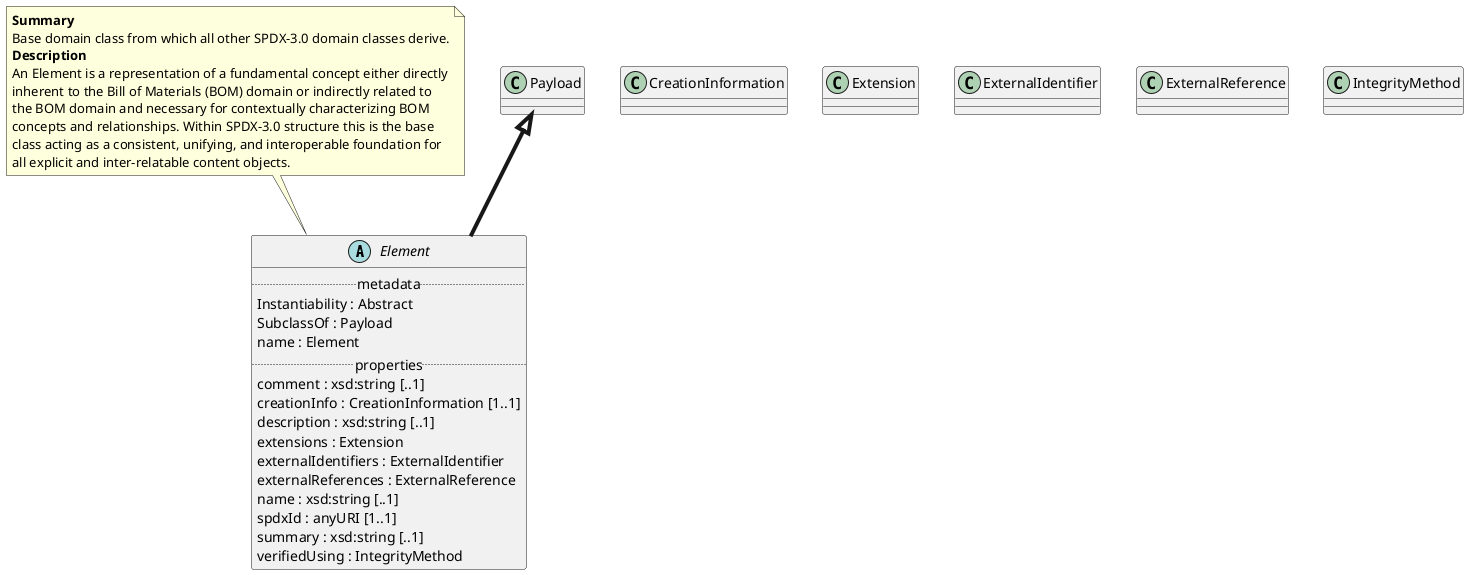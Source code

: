 @startuml
set separator ::
abstract Element {
.. metadata ..
    Instantiability : Abstract
    SubclassOf : Payload
    name : Element
.. properties ..
    comment : xsd:string [..1]
    creationInfo : CreationInformation [1..1]
    description : xsd:string [..1]
    extensions : Extension 
    externalIdentifiers : ExternalIdentifier 
    externalReferences : ExternalReference 
    name : xsd:string [..1]
    spdxId : anyURI [1..1]
    summary : xsd:string [..1]
    verifiedUsing : IntegrityMethod 
}
note top of Element
<b>Summary</b>
Base domain class from which all other SPDX-3.0 domain classes derive.
<b>Description</b>
An Element is a representation of a fundamental concept either directly
inherent to the Bill of Materials (BOM) domain or indirectly related to
the BOM domain and necessary for contextually characterizing BOM
concepts and relationships. Within SPDX-3.0 structure this is the base
class acting as a consistent, unifying, and interoperable foundation for
all explicit and inter-relatable content objects.
end note
"Payload" <|-[thickness=4]- "Element"
"CreationInformation" <-[dotted]-- "Element::creationInfo"
"Extension" <-[dotted]-- "Element::extensions"
"ExternalIdentifier" <-[dotted]-- "Element::externalIdentifiers"
"ExternalReference" <-[dotted]-- "Element::externalReferences"
"IntegrityMethod" <-[dotted]-- "Element::verifiedUsing"
@enduml
